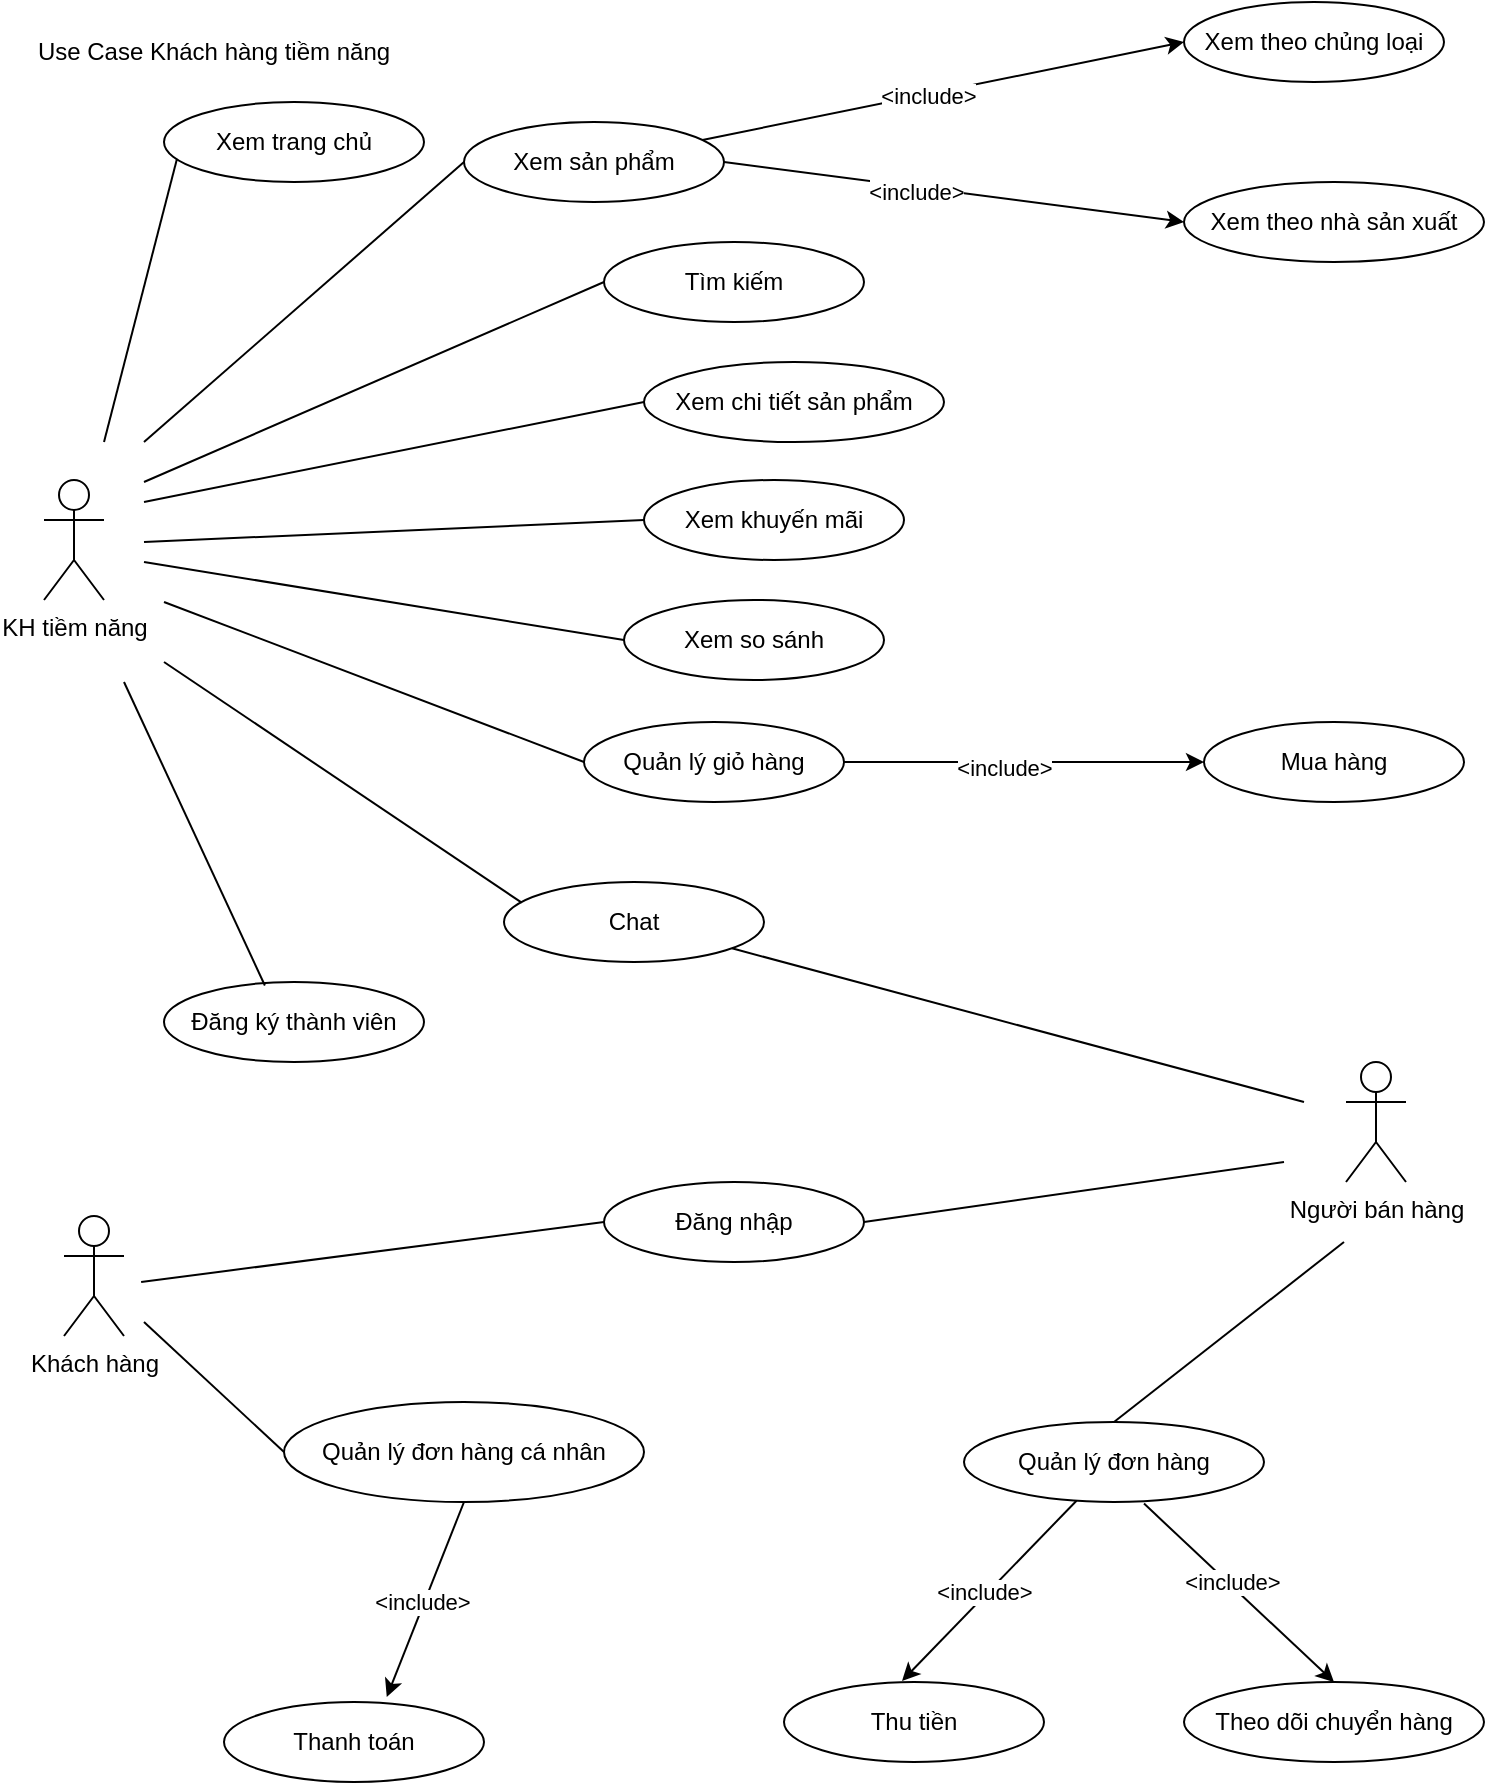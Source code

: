 <mxfile version="26.0.14">
  <diagram name="Trang-1" id="OyH2qnpsbt_YQSMILOVl">
    <mxGraphModel dx="1307" dy="1523" grid="1" gridSize="10" guides="1" tooltips="1" connect="1" arrows="1" fold="1" page="1" pageScale="1" pageWidth="850" pageHeight="1100" math="0" shadow="0">
      <root>
        <mxCell id="0" />
        <mxCell id="1" parent="0" />
        <mxCell id="AVIp1KGArj6XtRQ8XkTd-1" value="Use Case Khách hàng tiềm năng" style="text;html=1;align=center;verticalAlign=middle;whiteSpace=wrap;rounded=0;" vertex="1" parent="1">
          <mxGeometry x="50" y="110" width="190" height="30" as="geometry" />
        </mxCell>
        <mxCell id="AVIp1KGArj6XtRQ8XkTd-2" value="KH tiềm năng" style="shape=umlActor;verticalLabelPosition=bottom;verticalAlign=top;html=1;outlineConnect=0;" vertex="1" parent="1">
          <mxGeometry x="60" y="339" width="30" height="60" as="geometry" />
        </mxCell>
        <mxCell id="AVIp1KGArj6XtRQ8XkTd-8" value="Xem trang chủ" style="ellipse;whiteSpace=wrap;html=1;" vertex="1" parent="1">
          <mxGeometry x="120" y="150" width="130" height="40" as="geometry" />
        </mxCell>
        <mxCell id="AVIp1KGArj6XtRQ8XkTd-10" value="" style="endArrow=none;html=1;rounded=0;entryX=0.05;entryY=0.708;entryDx=0;entryDy=0;entryPerimeter=0;" edge="1" parent="1" target="AVIp1KGArj6XtRQ8XkTd-8">
          <mxGeometry width="50" height="50" relative="1" as="geometry">
            <mxPoint x="90" y="320" as="sourcePoint" />
            <mxPoint x="230" y="220" as="targetPoint" />
          </mxGeometry>
        </mxCell>
        <mxCell id="AVIp1KGArj6XtRQ8XkTd-12" value="Xem sản phẩm" style="ellipse;whiteSpace=wrap;html=1;" vertex="1" parent="1">
          <mxGeometry x="270" y="160" width="130" height="40" as="geometry" />
        </mxCell>
        <mxCell id="AVIp1KGArj6XtRQ8XkTd-14" value="" style="endArrow=none;html=1;rounded=0;entryX=0;entryY=0.5;entryDx=0;entryDy=0;" edge="1" parent="1" target="AVIp1KGArj6XtRQ8XkTd-12">
          <mxGeometry width="50" height="50" relative="1" as="geometry">
            <mxPoint x="110" y="320" as="sourcePoint" />
            <mxPoint x="220" y="220" as="targetPoint" />
          </mxGeometry>
        </mxCell>
        <mxCell id="AVIp1KGArj6XtRQ8XkTd-15" value="Tìm kiếm" style="ellipse;whiteSpace=wrap;html=1;" vertex="1" parent="1">
          <mxGeometry x="340" y="220" width="130" height="40" as="geometry" />
        </mxCell>
        <mxCell id="AVIp1KGArj6XtRQ8XkTd-16" value="" style="endArrow=none;html=1;rounded=0;entryX=0;entryY=0.5;entryDx=0;entryDy=0;" edge="1" parent="1" target="AVIp1KGArj6XtRQ8XkTd-15">
          <mxGeometry width="50" height="50" relative="1" as="geometry">
            <mxPoint x="110" y="340" as="sourcePoint" />
            <mxPoint x="280" y="190" as="targetPoint" />
          </mxGeometry>
        </mxCell>
        <mxCell id="AVIp1KGArj6XtRQ8XkTd-17" value="Xem chi tiết sản phẩm" style="ellipse;whiteSpace=wrap;html=1;" vertex="1" parent="1">
          <mxGeometry x="360" y="280" width="150" height="40" as="geometry" />
        </mxCell>
        <mxCell id="AVIp1KGArj6XtRQ8XkTd-18" value="" style="endArrow=none;html=1;rounded=0;entryX=0;entryY=0.5;entryDx=0;entryDy=0;" edge="1" parent="1" target="AVIp1KGArj6XtRQ8XkTd-17">
          <mxGeometry width="50" height="50" relative="1" as="geometry">
            <mxPoint x="110" y="350" as="sourcePoint" />
            <mxPoint x="170" y="320" as="targetPoint" />
          </mxGeometry>
        </mxCell>
        <mxCell id="AVIp1KGArj6XtRQ8XkTd-19" value="Xem khuyến mãi" style="ellipse;whiteSpace=wrap;html=1;" vertex="1" parent="1">
          <mxGeometry x="360" y="339" width="130" height="40" as="geometry" />
        </mxCell>
        <mxCell id="AVIp1KGArj6XtRQ8XkTd-20" value="" style="endArrow=none;html=1;rounded=0;entryX=0;entryY=0.5;entryDx=0;entryDy=0;" edge="1" parent="1" target="AVIp1KGArj6XtRQ8XkTd-19">
          <mxGeometry width="50" height="50" relative="1" as="geometry">
            <mxPoint x="110" y="370" as="sourcePoint" />
            <mxPoint x="310" y="300" as="targetPoint" />
          </mxGeometry>
        </mxCell>
        <mxCell id="AVIp1KGArj6XtRQ8XkTd-21" value="Xem so sánh" style="ellipse;whiteSpace=wrap;html=1;" vertex="1" parent="1">
          <mxGeometry x="350" y="399" width="130" height="40" as="geometry" />
        </mxCell>
        <mxCell id="AVIp1KGArj6XtRQ8XkTd-23" value="" style="endArrow=none;html=1;rounded=0;entryX=0;entryY=0.5;entryDx=0;entryDy=0;" edge="1" parent="1" target="AVIp1KGArj6XtRQ8XkTd-21">
          <mxGeometry width="50" height="50" relative="1" as="geometry">
            <mxPoint x="110" y="380" as="sourcePoint" />
            <mxPoint x="170" y="390" as="targetPoint" />
          </mxGeometry>
        </mxCell>
        <mxCell id="AVIp1KGArj6XtRQ8XkTd-24" value="Quản lý giỏ hàng" style="ellipse;whiteSpace=wrap;html=1;" vertex="1" parent="1">
          <mxGeometry x="330" y="460" width="130" height="40" as="geometry" />
        </mxCell>
        <mxCell id="AVIp1KGArj6XtRQ8XkTd-25" value="" style="endArrow=none;html=1;rounded=0;entryX=0;entryY=0.5;entryDx=0;entryDy=0;" edge="1" parent="1" target="AVIp1KGArj6XtRQ8XkTd-24">
          <mxGeometry width="50" height="50" relative="1" as="geometry">
            <mxPoint x="120" y="400" as="sourcePoint" />
            <mxPoint x="110" y="500" as="targetPoint" />
          </mxGeometry>
        </mxCell>
        <mxCell id="AVIp1KGArj6XtRQ8XkTd-26" value="Chat" style="ellipse;whiteSpace=wrap;html=1;" vertex="1" parent="1">
          <mxGeometry x="290" y="540" width="130" height="40" as="geometry" />
        </mxCell>
        <mxCell id="AVIp1KGArj6XtRQ8XkTd-27" value="" style="endArrow=none;html=1;rounded=0;entryX=0.068;entryY=0.258;entryDx=0;entryDy=0;entryPerimeter=0;" edge="1" parent="1" target="AVIp1KGArj6XtRQ8XkTd-26">
          <mxGeometry width="50" height="50" relative="1" as="geometry">
            <mxPoint x="120" y="430" as="sourcePoint" />
            <mxPoint x="310" y="430" as="targetPoint" />
          </mxGeometry>
        </mxCell>
        <mxCell id="AVIp1KGArj6XtRQ8XkTd-28" value="Đăng ký thành viên" style="ellipse;whiteSpace=wrap;html=1;" vertex="1" parent="1">
          <mxGeometry x="120" y="590" width="130" height="40" as="geometry" />
        </mxCell>
        <mxCell id="AVIp1KGArj6XtRQ8XkTd-29" value="" style="endArrow=none;html=1;rounded=0;exitX=0.388;exitY=0.044;exitDx=0;exitDy=0;exitPerimeter=0;" edge="1" parent="1" source="AVIp1KGArj6XtRQ8XkTd-28">
          <mxGeometry width="50" height="50" relative="1" as="geometry">
            <mxPoint x="260" y="490" as="sourcePoint" />
            <mxPoint x="100" y="440" as="targetPoint" />
          </mxGeometry>
        </mxCell>
        <mxCell id="AVIp1KGArj6XtRQ8XkTd-30" value="Xem theo chủng loại" style="ellipse;whiteSpace=wrap;html=1;" vertex="1" parent="1">
          <mxGeometry x="630" y="100" width="130" height="40" as="geometry" />
        </mxCell>
        <mxCell id="AVIp1KGArj6XtRQ8XkTd-31" value="Xem theo nhà sản xuất" style="ellipse;whiteSpace=wrap;html=1;" vertex="1" parent="1">
          <mxGeometry x="630" y="190" width="150" height="40" as="geometry" />
        </mxCell>
        <mxCell id="AVIp1KGArj6XtRQ8XkTd-32" value="" style="endArrow=classic;html=1;rounded=0;" edge="1" parent="1" source="AVIp1KGArj6XtRQ8XkTd-12">
          <mxGeometry width="50" height="50" relative="1" as="geometry">
            <mxPoint x="580" y="170" as="sourcePoint" />
            <mxPoint x="630" y="120" as="targetPoint" />
          </mxGeometry>
        </mxCell>
        <mxCell id="AVIp1KGArj6XtRQ8XkTd-35" value="&amp;lt;include&amp;gt;" style="edgeLabel;html=1;align=center;verticalAlign=middle;resizable=0;points=[];" vertex="1" connectable="0" parent="AVIp1KGArj6XtRQ8XkTd-32">
          <mxGeometry x="-0.066" y="-1" relative="1" as="geometry">
            <mxPoint as="offset" />
          </mxGeometry>
        </mxCell>
        <mxCell id="AVIp1KGArj6XtRQ8XkTd-36" value="" style="endArrow=classic;html=1;rounded=0;entryX=0;entryY=0.5;entryDx=0;entryDy=0;exitX=1;exitY=0.5;exitDx=0;exitDy=0;" edge="1" parent="1" source="AVIp1KGArj6XtRQ8XkTd-12" target="AVIp1KGArj6XtRQ8XkTd-31">
          <mxGeometry width="50" height="50" relative="1" as="geometry">
            <mxPoint x="470" y="240" as="sourcePoint" />
            <mxPoint x="520" y="190" as="targetPoint" />
          </mxGeometry>
        </mxCell>
        <mxCell id="AVIp1KGArj6XtRQ8XkTd-38" value="&amp;lt;include&amp;gt;" style="edgeLabel;html=1;align=center;verticalAlign=middle;resizable=0;points=[];" vertex="1" connectable="0" parent="AVIp1KGArj6XtRQ8XkTd-36">
          <mxGeometry x="-0.17" y="-1" relative="1" as="geometry">
            <mxPoint y="1" as="offset" />
          </mxGeometry>
        </mxCell>
        <mxCell id="AVIp1KGArj6XtRQ8XkTd-39" value="Mua hàng" style="ellipse;whiteSpace=wrap;html=1;" vertex="1" parent="1">
          <mxGeometry x="640" y="460" width="130" height="40" as="geometry" />
        </mxCell>
        <mxCell id="AVIp1KGArj6XtRQ8XkTd-40" value="" style="endArrow=classic;html=1;rounded=0;entryX=0;entryY=0.5;entryDx=0;entryDy=0;" edge="1" parent="1" target="AVIp1KGArj6XtRQ8XkTd-39">
          <mxGeometry width="50" height="50" relative="1" as="geometry">
            <mxPoint x="460" y="480" as="sourcePoint" />
            <mxPoint x="510" y="430" as="targetPoint" />
          </mxGeometry>
        </mxCell>
        <mxCell id="AVIp1KGArj6XtRQ8XkTd-41" value="&amp;lt;include&amp;gt;" style="edgeLabel;html=1;align=center;verticalAlign=middle;resizable=0;points=[];" vertex="1" connectable="0" parent="AVIp1KGArj6XtRQ8XkTd-40">
          <mxGeometry x="-0.118" y="-3" relative="1" as="geometry">
            <mxPoint as="offset" />
          </mxGeometry>
        </mxCell>
        <mxCell id="AVIp1KGArj6XtRQ8XkTd-42" value="Người bán hàng" style="shape=umlActor;verticalLabelPosition=bottom;verticalAlign=top;html=1;outlineConnect=0;" vertex="1" parent="1">
          <mxGeometry x="711" y="630" width="30" height="60" as="geometry" />
        </mxCell>
        <mxCell id="AVIp1KGArj6XtRQ8XkTd-43" value="" style="endArrow=none;html=1;rounded=0;" edge="1" parent="1" source="AVIp1KGArj6XtRQ8XkTd-26">
          <mxGeometry width="50" height="50" relative="1" as="geometry">
            <mxPoint x="420" y="560" as="sourcePoint" />
            <mxPoint x="690" y="650" as="targetPoint" />
          </mxGeometry>
        </mxCell>
        <mxCell id="AVIp1KGArj6XtRQ8XkTd-45" value="Đăng nhập" style="ellipse;whiteSpace=wrap;html=1;" vertex="1" parent="1">
          <mxGeometry x="340" y="690" width="130" height="40" as="geometry" />
        </mxCell>
        <mxCell id="AVIp1KGArj6XtRQ8XkTd-46" value="" style="endArrow=none;html=1;rounded=0;" edge="1" parent="1">
          <mxGeometry width="50" height="50" relative="1" as="geometry">
            <mxPoint x="470" y="710" as="sourcePoint" />
            <mxPoint x="680" y="680" as="targetPoint" />
          </mxGeometry>
        </mxCell>
        <mxCell id="AVIp1KGArj6XtRQ8XkTd-47" value="Khách hàng" style="shape=umlActor;verticalLabelPosition=bottom;verticalAlign=top;html=1;outlineConnect=0;" vertex="1" parent="1">
          <mxGeometry x="70" y="707" width="30" height="60" as="geometry" />
        </mxCell>
        <mxCell id="AVIp1KGArj6XtRQ8XkTd-50" value="" style="endArrow=none;html=1;rounded=0;entryX=0;entryY=0.5;entryDx=0;entryDy=0;" edge="1" parent="1" target="AVIp1KGArj6XtRQ8XkTd-45">
          <mxGeometry width="50" height="50" relative="1" as="geometry">
            <mxPoint x="108.571" y="740" as="sourcePoint" />
            <mxPoint x="440" y="620" as="targetPoint" />
          </mxGeometry>
        </mxCell>
        <mxCell id="AVIp1KGArj6XtRQ8XkTd-51" value="Quản lý đơn hàng cá nhân" style="ellipse;whiteSpace=wrap;html=1;" vertex="1" parent="1">
          <mxGeometry x="180" y="800" width="180" height="50" as="geometry" />
        </mxCell>
        <mxCell id="AVIp1KGArj6XtRQ8XkTd-52" value="" style="endArrow=none;html=1;rounded=0;entryX=0;entryY=0.5;entryDx=0;entryDy=0;" edge="1" parent="1" target="AVIp1KGArj6XtRQ8XkTd-51">
          <mxGeometry width="50" height="50" relative="1" as="geometry">
            <mxPoint x="110" y="760" as="sourcePoint" />
            <mxPoint x="390" y="610" as="targetPoint" />
          </mxGeometry>
        </mxCell>
        <mxCell id="AVIp1KGArj6XtRQ8XkTd-53" value="Thanh toán" style="ellipse;whiteSpace=wrap;html=1;" vertex="1" parent="1">
          <mxGeometry x="150" y="950" width="130" height="40" as="geometry" />
        </mxCell>
        <mxCell id="AVIp1KGArj6XtRQ8XkTd-54" value="" style="endArrow=classic;html=1;rounded=0;exitX=0.5;exitY=1;exitDx=0;exitDy=0;entryX=0.626;entryY=-0.063;entryDx=0;entryDy=0;entryPerimeter=0;" edge="1" parent="1" source="AVIp1KGArj6XtRQ8XkTd-51" target="AVIp1KGArj6XtRQ8XkTd-53">
          <mxGeometry width="50" height="50" relative="1" as="geometry">
            <mxPoint x="410" y="940" as="sourcePoint" />
            <mxPoint x="460" y="890" as="targetPoint" />
          </mxGeometry>
        </mxCell>
        <mxCell id="AVIp1KGArj6XtRQ8XkTd-59" value="&amp;lt;include&amp;gt;" style="edgeLabel;html=1;align=center;verticalAlign=middle;resizable=0;points=[];" vertex="1" connectable="0" parent="AVIp1KGArj6XtRQ8XkTd-54">
          <mxGeometry x="0.027" y="-1" relative="1" as="geometry">
            <mxPoint as="offset" />
          </mxGeometry>
        </mxCell>
        <mxCell id="AVIp1KGArj6XtRQ8XkTd-56" value="Quản lý đơn hàng" style="ellipse;whiteSpace=wrap;html=1;" vertex="1" parent="1">
          <mxGeometry x="520" y="810" width="150" height="40" as="geometry" />
        </mxCell>
        <mxCell id="AVIp1KGArj6XtRQ8XkTd-57" value="" style="endArrow=none;html=1;rounded=0;exitX=0.5;exitY=0;exitDx=0;exitDy=0;" edge="1" parent="1" source="AVIp1KGArj6XtRQ8XkTd-56">
          <mxGeometry width="50" height="50" relative="1" as="geometry">
            <mxPoint x="620" y="760" as="sourcePoint" />
            <mxPoint x="710" y="720" as="targetPoint" />
          </mxGeometry>
        </mxCell>
        <mxCell id="AVIp1KGArj6XtRQ8XkTd-60" value="Thu tiền" style="ellipse;whiteSpace=wrap;html=1;" vertex="1" parent="1">
          <mxGeometry x="430" y="940" width="130" height="40" as="geometry" />
        </mxCell>
        <mxCell id="AVIp1KGArj6XtRQ8XkTd-61" value="Theo dõi chuyển hàng" style="ellipse;whiteSpace=wrap;html=1;" vertex="1" parent="1">
          <mxGeometry x="630" y="940" width="150" height="40" as="geometry" />
        </mxCell>
        <mxCell id="AVIp1KGArj6XtRQ8XkTd-63" value="" style="endArrow=classic;html=1;rounded=0;entryX=0.454;entryY=-0.014;entryDx=0;entryDy=0;entryPerimeter=0;" edge="1" parent="1" source="AVIp1KGArj6XtRQ8XkTd-56" target="AVIp1KGArj6XtRQ8XkTd-60">
          <mxGeometry width="50" height="50" relative="1" as="geometry">
            <mxPoint x="530" y="760" as="sourcePoint" />
            <mxPoint x="580" y="710" as="targetPoint" />
          </mxGeometry>
        </mxCell>
        <mxCell id="AVIp1KGArj6XtRQ8XkTd-65" value="&amp;lt;include&amp;gt;" style="edgeLabel;html=1;align=center;verticalAlign=middle;resizable=0;points=[];" vertex="1" connectable="0" parent="AVIp1KGArj6XtRQ8XkTd-63">
          <mxGeometry x="0.045" y="-2" relative="1" as="geometry">
            <mxPoint as="offset" />
          </mxGeometry>
        </mxCell>
        <mxCell id="AVIp1KGArj6XtRQ8XkTd-64" value="" style="endArrow=classic;html=1;rounded=0;entryX=0.5;entryY=0;entryDx=0;entryDy=0;exitX=0.6;exitY=1.02;exitDx=0;exitDy=0;exitPerimeter=0;" edge="1" parent="1" source="AVIp1KGArj6XtRQ8XkTd-56" target="AVIp1KGArj6XtRQ8XkTd-61">
          <mxGeometry width="50" height="50" relative="1" as="geometry">
            <mxPoint x="460" y="660" as="sourcePoint" />
            <mxPoint x="510" y="610" as="targetPoint" />
          </mxGeometry>
        </mxCell>
        <mxCell id="AVIp1KGArj6XtRQ8XkTd-66" value="&amp;lt;include&amp;gt;" style="edgeLabel;html=1;align=center;verticalAlign=middle;resizable=0;points=[];" vertex="1" connectable="0" parent="AVIp1KGArj6XtRQ8XkTd-64">
          <mxGeometry x="-0.083" y="1" relative="1" as="geometry">
            <mxPoint y="-1" as="offset" />
          </mxGeometry>
        </mxCell>
      </root>
    </mxGraphModel>
  </diagram>
</mxfile>
